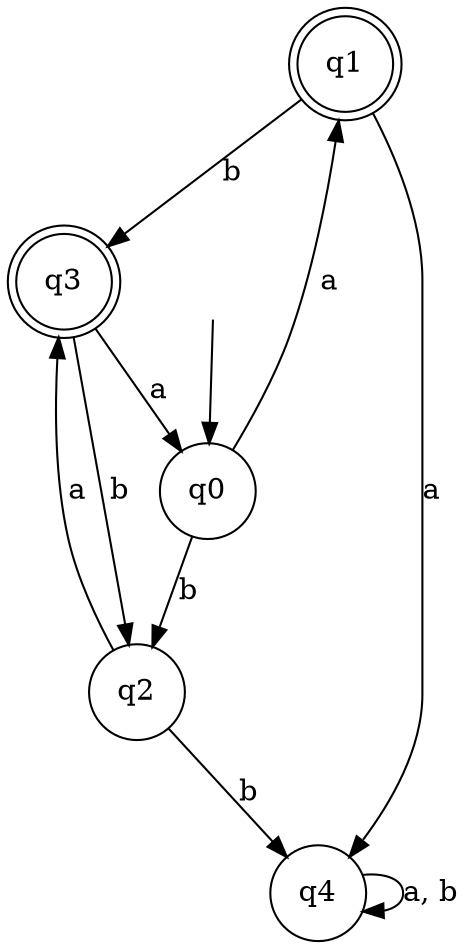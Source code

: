 digraph Automaton {

q1 [shape = doublecircle];

q2 [shape = circle];

q3 [shape = doublecircle];

q4 [shape = circle];

_nil [style = invis];

q0 [shape = circle];

q3 -> q0 [label = "a"];

_nil -> q0;

q3 -> q2 [label = "b"];

q1 -> q3 [label = "b"];

q1 -> q4 [label = "a"];

q2 -> q3 [label = "a"];

q2 -> q4 [label = "b"];

q0 -> q2 [label = "b"];

q0 -> q1 [label = "a"];

q4 -> q4 [label = "a, b"];

}
